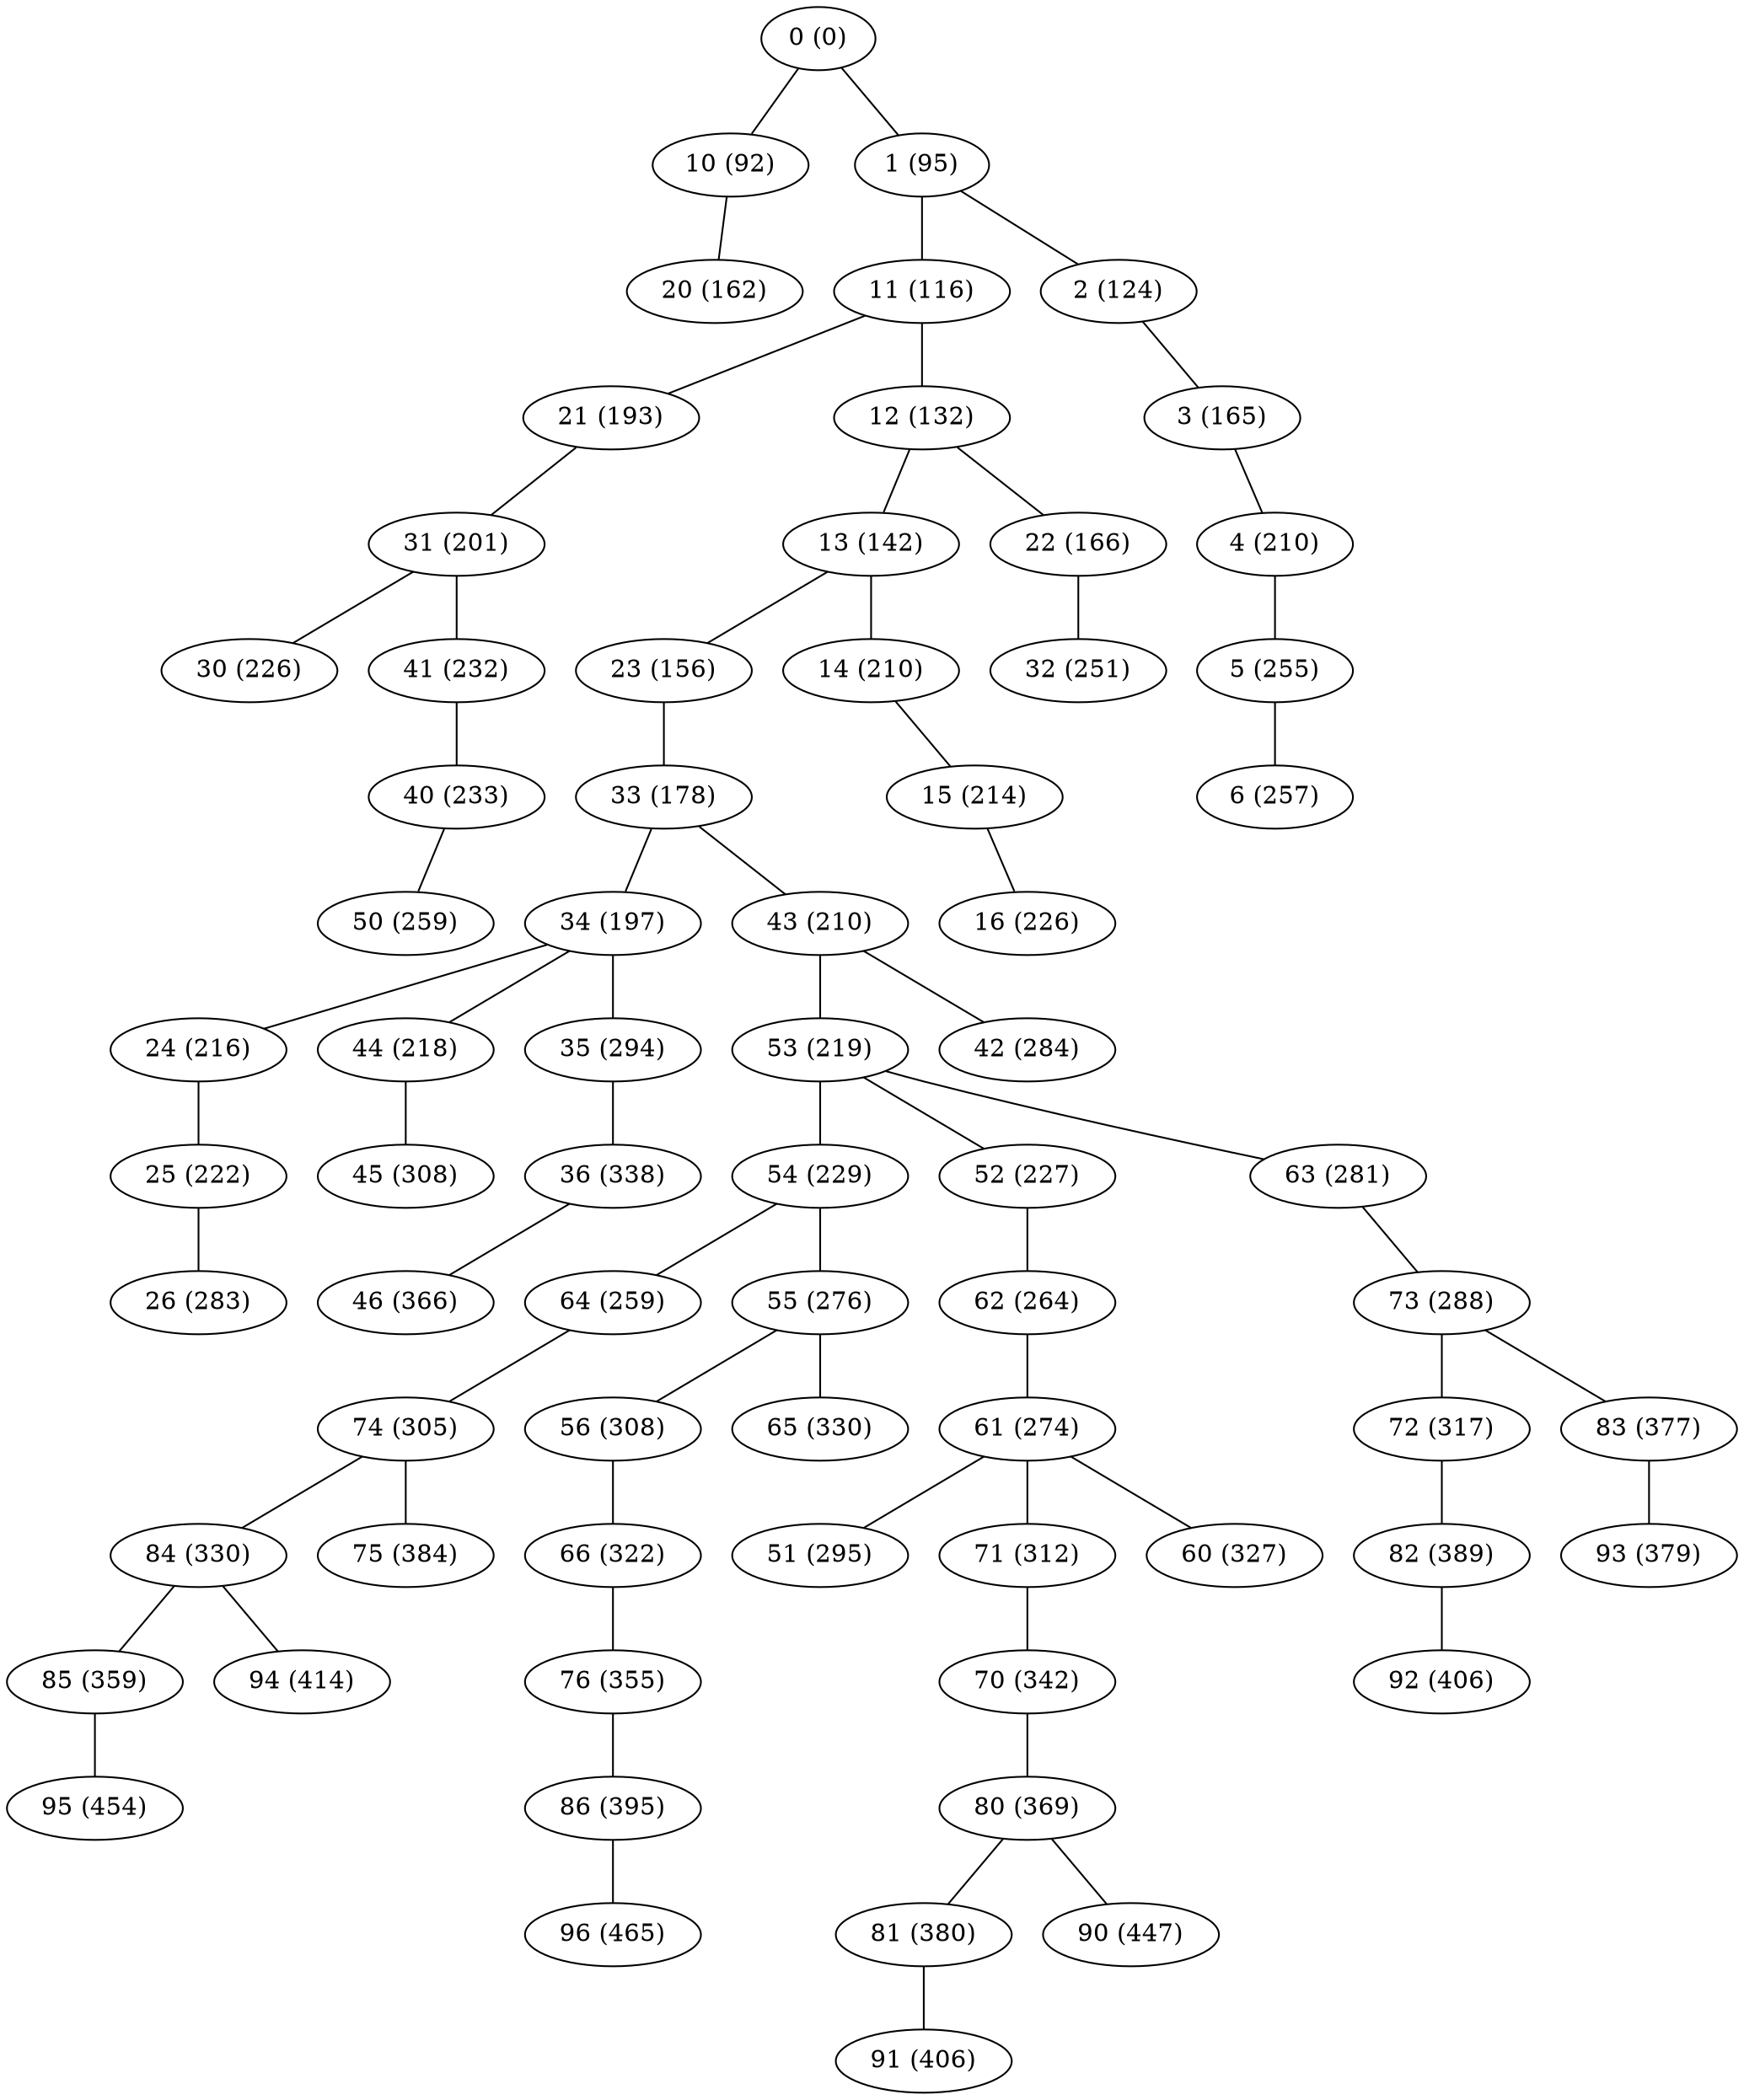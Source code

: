 graph{
"40 (233)" -- "50 (259)";
"81 (380)" -- "91 (406)";
"23 (156)" -- "33 (178)";
"64 (259)" -- "74 (305)";
"24 (216)" -- "25 (222)";
"66 (322)" -- "76 (355)";
"0 (0)" -- "10 (92)";
"54 (229)" -- "64 (259)";
"82 (389)" -- "92 (406)";
"11 (116)" -- "21 (193)";
"44 (218)" -- "45 (308)";
"15 (214)" -- "16 (226)";
"61 (274)" -- "51 (295)";
"84 (330)" -- "85 (359)";
"0 (0)" -- "1 (95)";
"52 (227)" -- "62 (264)";
"84 (330)" -- "94 (414)";
"33 (178)" -- "34 (197)";
"55 (276)" -- "56 (308)";
"31 (201)" -- "30 (226)";
"36 (338)" -- "46 (366)";
"1 (95)" -- "11 (116)";
"62 (264)" -- "61 (274)";
"80 (369)" -- "90 (447)";
"21 (193)" -- "31 (201)";
"61 (274)" -- "71 (312)";
"53 (219)" -- "52 (227)";
"71 (312)" -- "70 (342)";
"70 (342)" -- "80 (369)";
"1 (95)" -- "2 (124)";
"54 (229)" -- "55 (276)";
"85 (359)" -- "95 (454)";
"33 (178)" -- "43 (210)";
"73 (288)" -- "72 (317)";
"53 (219)" -- "54 (229)";
"73 (288)" -- "83 (377)";
"11 (116)" -- "12 (132)";
"53 (219)" -- "63 (281)";
"86 (395)" -- "96 (465)";
"13 (142)" -- "14 (210)";
"56 (308)" -- "66 (322)";
"31 (201)" -- "41 (232)";
"83 (377)" -- "93 (379)";
"12 (132)" -- "13 (142)";
"25 (222)" -- "26 (283)";
"3 (165)" -- "4 (210)";
"61 (274)" -- "60 (327)";
"41 (232)" -- "40 (233)";
"80 (369)" -- "81 (380)";
"13 (142)" -- "23 (156)";
"43 (210)" -- "42 (284)";
"14 (210)" -- "15 (214)";
"74 (305)" -- "84 (330)";
"22 (166)" -- "32 (251)";
"74 (305)" -- "75 (384)";
"10 (92)" -- "20 (162)";
"63 (281)" -- "73 (288)";
"34 (197)" -- "24 (216)";
"55 (276)" -- "65 (330)";
"4 (210)" -- "5 (255)";
"72 (317)" -- "82 (389)";
"2 (124)" -- "3 (165)";
"34 (197)" -- "35 (294)";
"34 (197)" -- "44 (218)";
"35 (294)" -- "36 (338)";
"5 (255)" -- "6 (257)";
"76 (355)" -- "86 (395)";
"12 (132)" -- "22 (166)";
"43 (210)" -- "53 (219)";
}
